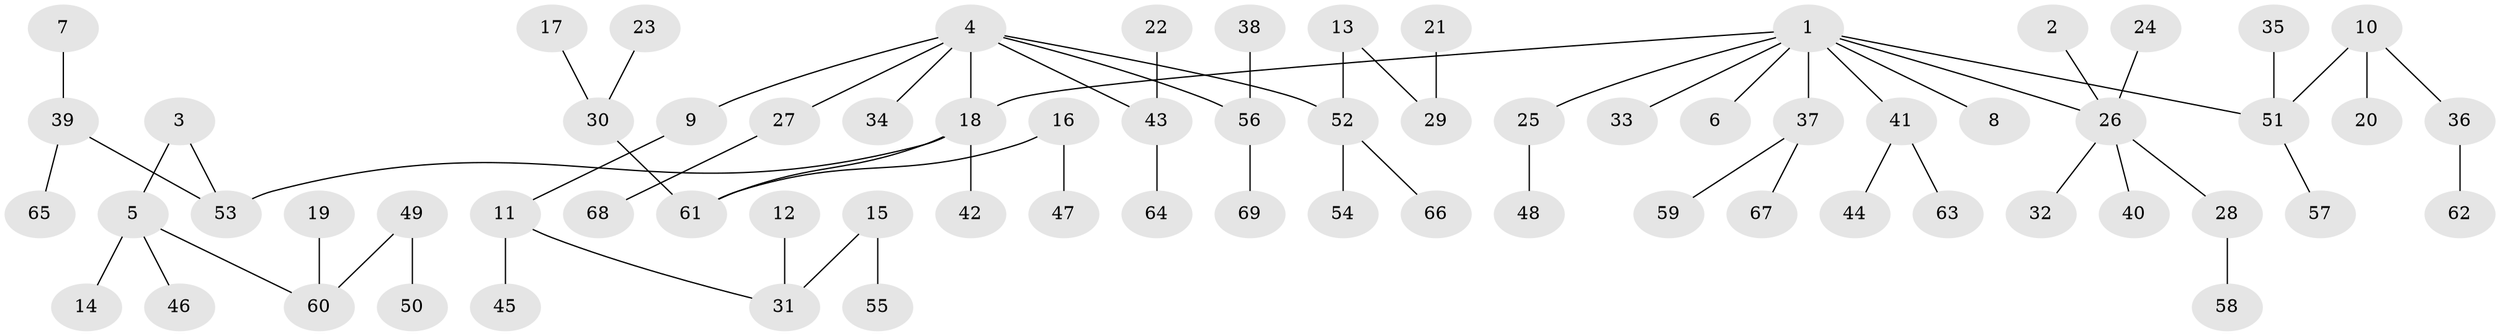 // original degree distribution, {5: 0.036231884057971016, 6: 0.021739130434782608, 4: 0.10144927536231885, 1: 0.4927536231884058, 3: 0.07971014492753623, 2: 0.26811594202898553}
// Generated by graph-tools (version 1.1) at 2025/50/03/09/25 03:50:25]
// undirected, 69 vertices, 68 edges
graph export_dot {
graph [start="1"]
  node [color=gray90,style=filled];
  1;
  2;
  3;
  4;
  5;
  6;
  7;
  8;
  9;
  10;
  11;
  12;
  13;
  14;
  15;
  16;
  17;
  18;
  19;
  20;
  21;
  22;
  23;
  24;
  25;
  26;
  27;
  28;
  29;
  30;
  31;
  32;
  33;
  34;
  35;
  36;
  37;
  38;
  39;
  40;
  41;
  42;
  43;
  44;
  45;
  46;
  47;
  48;
  49;
  50;
  51;
  52;
  53;
  54;
  55;
  56;
  57;
  58;
  59;
  60;
  61;
  62;
  63;
  64;
  65;
  66;
  67;
  68;
  69;
  1 -- 6 [weight=1.0];
  1 -- 8 [weight=1.0];
  1 -- 18 [weight=1.0];
  1 -- 25 [weight=1.0];
  1 -- 26 [weight=1.0];
  1 -- 33 [weight=1.0];
  1 -- 37 [weight=1.0];
  1 -- 41 [weight=1.0];
  1 -- 51 [weight=1.0];
  2 -- 26 [weight=1.0];
  3 -- 5 [weight=1.0];
  3 -- 53 [weight=1.0];
  4 -- 9 [weight=1.0];
  4 -- 18 [weight=1.0];
  4 -- 27 [weight=1.0];
  4 -- 34 [weight=1.0];
  4 -- 43 [weight=1.0];
  4 -- 52 [weight=1.0];
  4 -- 56 [weight=1.0];
  5 -- 14 [weight=1.0];
  5 -- 46 [weight=1.0];
  5 -- 60 [weight=1.0];
  7 -- 39 [weight=1.0];
  9 -- 11 [weight=1.0];
  10 -- 20 [weight=1.0];
  10 -- 36 [weight=1.0];
  10 -- 51 [weight=1.0];
  11 -- 31 [weight=1.0];
  11 -- 45 [weight=1.0];
  12 -- 31 [weight=1.0];
  13 -- 29 [weight=1.0];
  13 -- 52 [weight=1.0];
  15 -- 31 [weight=1.0];
  15 -- 55 [weight=1.0];
  16 -- 47 [weight=1.0];
  16 -- 61 [weight=1.0];
  17 -- 30 [weight=1.0];
  18 -- 42 [weight=1.0];
  18 -- 53 [weight=1.0];
  18 -- 61 [weight=1.0];
  19 -- 60 [weight=1.0];
  21 -- 29 [weight=1.0];
  22 -- 43 [weight=1.0];
  23 -- 30 [weight=1.0];
  24 -- 26 [weight=1.0];
  25 -- 48 [weight=1.0];
  26 -- 28 [weight=1.0];
  26 -- 32 [weight=1.0];
  26 -- 40 [weight=1.0];
  27 -- 68 [weight=1.0];
  28 -- 58 [weight=1.0];
  30 -- 61 [weight=1.0];
  35 -- 51 [weight=1.0];
  36 -- 62 [weight=1.0];
  37 -- 59 [weight=1.0];
  37 -- 67 [weight=1.0];
  38 -- 56 [weight=1.0];
  39 -- 53 [weight=1.0];
  39 -- 65 [weight=1.0];
  41 -- 44 [weight=1.0];
  41 -- 63 [weight=1.0];
  43 -- 64 [weight=1.0];
  49 -- 50 [weight=1.0];
  49 -- 60 [weight=1.0];
  51 -- 57 [weight=1.0];
  52 -- 54 [weight=1.0];
  52 -- 66 [weight=1.0];
  56 -- 69 [weight=1.0];
}
